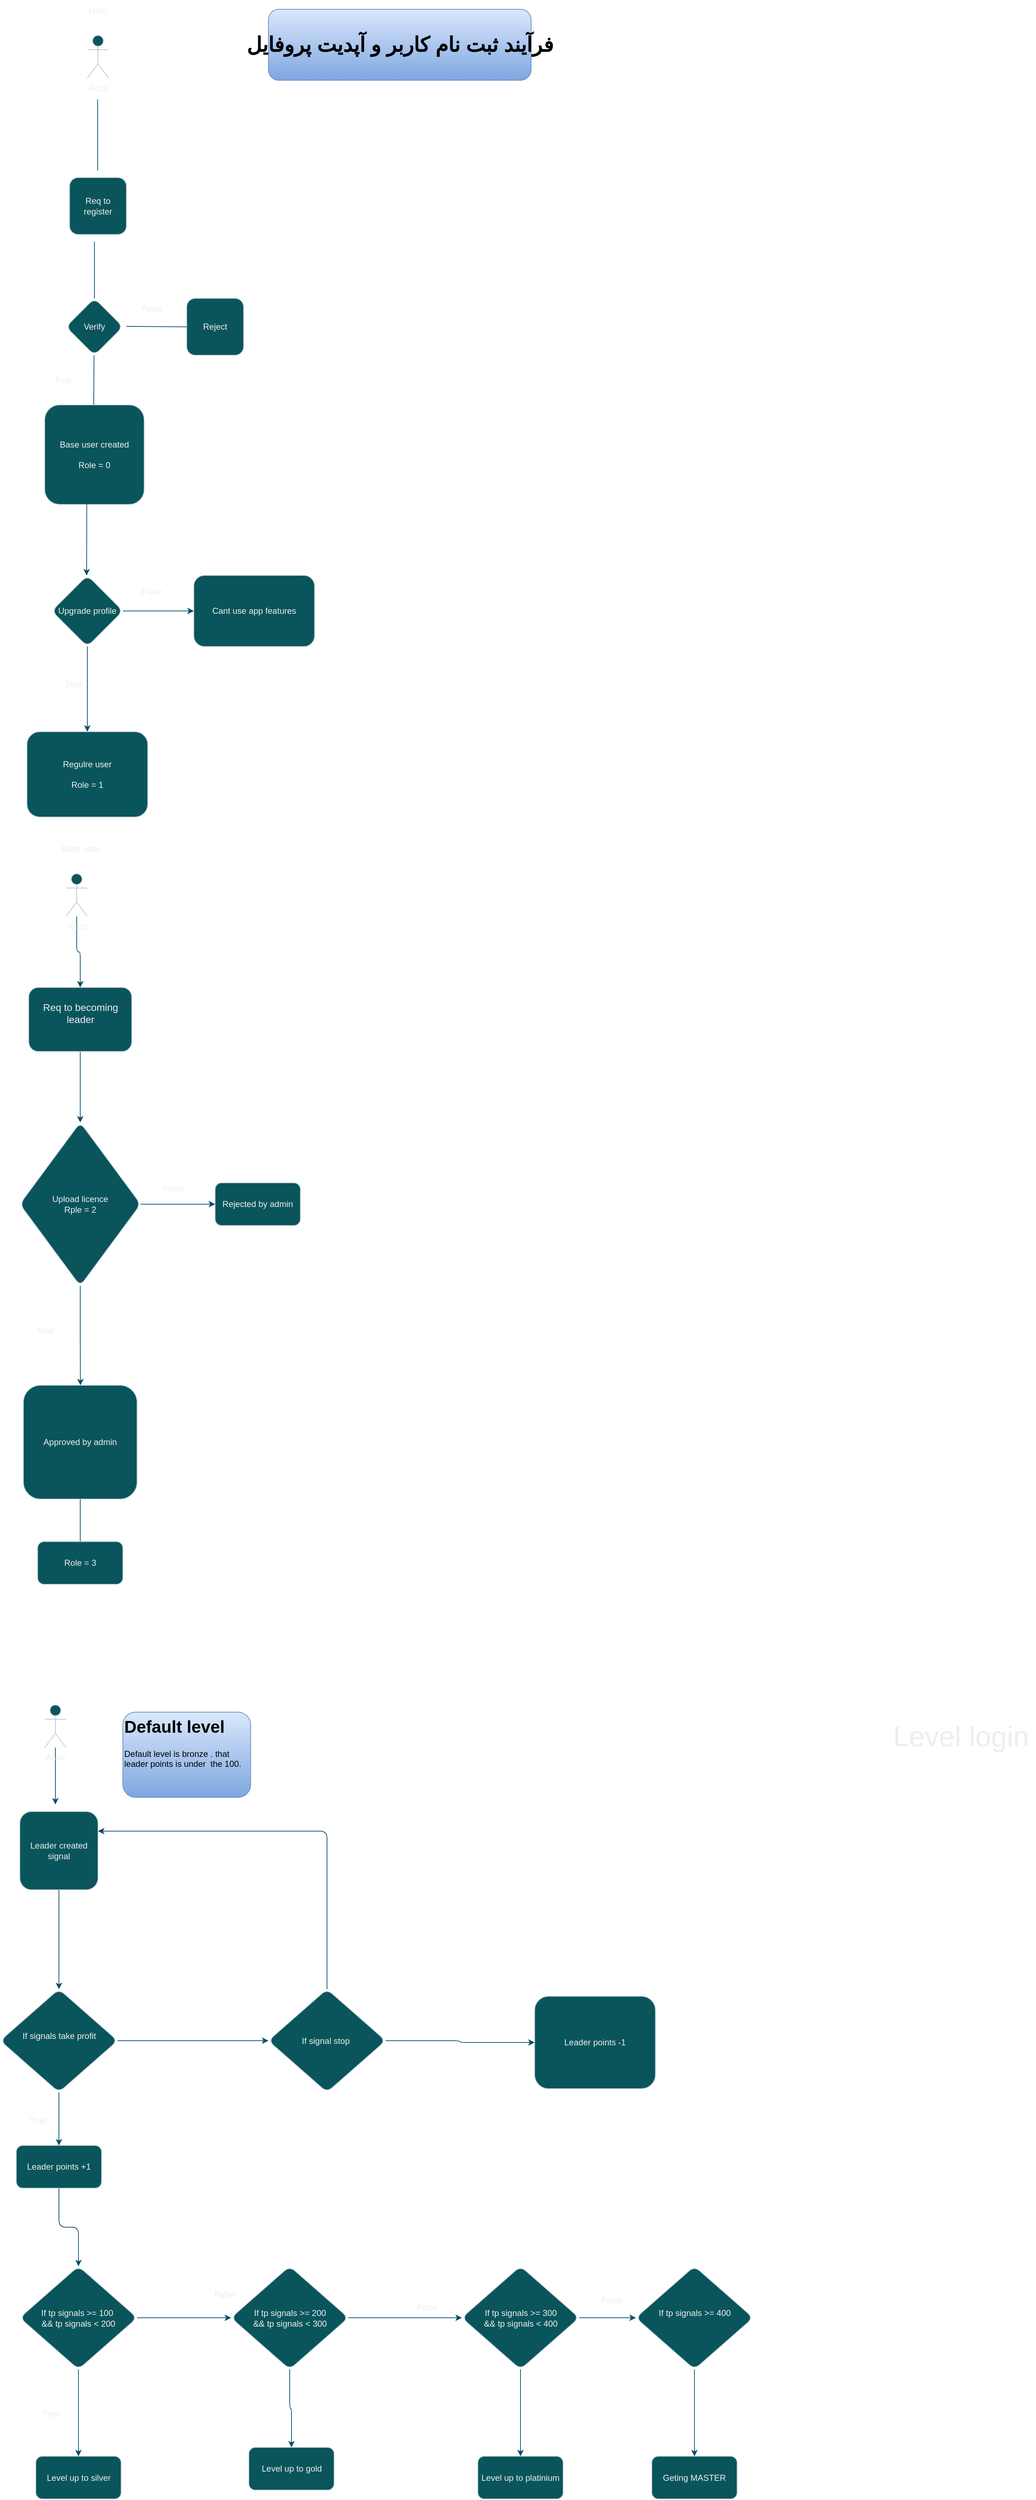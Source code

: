 <mxfile version="24.7.4">
  <diagram name="Page-1" id="WgMibuZ7lyxVTRK7wOBl">
    <mxGraphModel dx="1500" dy="3134" grid="1" gridSize="10" guides="1" tooltips="1" connect="1" arrows="1" fold="1" page="1" pageScale="1" pageWidth="827" pageHeight="1169" math="0" shadow="0">
      <root>
        <mxCell id="0" />
        <mxCell id="1" parent="0" />
        <mxCell id="maiO7BvK5R5JNUqTLznV-1" value="Actor" style="shape=umlActor;verticalLabelPosition=bottom;verticalAlign=top;html=1;outlineConnect=0;labelBackgroundColor=none;fillColor=#09555B;strokeColor=#BAC8D3;fontColor=#EEEEEE;rounded=1;" vertex="1" parent="1">
          <mxGeometry x="170" y="-1120" width="30" height="60" as="geometry" />
        </mxCell>
        <mxCell id="maiO7BvK5R5JNUqTLznV-3" value="" style="endArrow=none;html=1;rounded=1;labelBackgroundColor=none;fontColor=default;strokeColor=#0B4D6A;" edge="1" parent="1">
          <mxGeometry width="50" height="50" relative="1" as="geometry">
            <mxPoint x="184.5" y="-930" as="sourcePoint" />
            <mxPoint x="184.5" y="-1030" as="targetPoint" />
          </mxGeometry>
        </mxCell>
        <mxCell id="maiO7BvK5R5JNUqTLznV-4" value="Req to register" style="whiteSpace=wrap;html=1;aspect=fixed;labelBackgroundColor=none;fillColor=#09555B;strokeColor=#BAC8D3;fontColor=#EEEEEE;rounded=1;" vertex="1" parent="1">
          <mxGeometry x="145" y="-920" width="80" height="80" as="geometry" />
        </mxCell>
        <mxCell id="maiO7BvK5R5JNUqTLznV-5" value="" style="endArrow=none;html=1;rounded=1;labelBackgroundColor=none;fontColor=default;strokeColor=#0B4D6A;" edge="1" parent="1">
          <mxGeometry width="50" height="50" relative="1" as="geometry">
            <mxPoint x="180" y="-750" as="sourcePoint" />
            <mxPoint x="180" y="-830" as="targetPoint" />
          </mxGeometry>
        </mxCell>
        <mxCell id="maiO7BvK5R5JNUqTLznV-8" value="Verify" style="rhombus;whiteSpace=wrap;html=1;labelBackgroundColor=none;fillColor=#09555B;strokeColor=#BAC8D3;fontColor=#EEEEEE;rounded=1;" vertex="1" parent="1">
          <mxGeometry x="140" y="-750" width="80" height="80" as="geometry" />
        </mxCell>
        <mxCell id="maiO7BvK5R5JNUqTLznV-10" value="Reject" style="whiteSpace=wrap;html=1;aspect=fixed;labelBackgroundColor=none;fillColor=#09555B;strokeColor=#BAC8D3;fontColor=#EEEEEE;rounded=1;" vertex="1" parent="1">
          <mxGeometry x="310" y="-750" width="80" height="80" as="geometry" />
        </mxCell>
        <mxCell id="maiO7BvK5R5JNUqTLznV-11" value="" style="endArrow=none;html=1;rounded=1;entryX=0;entryY=0.5;entryDx=0;entryDy=0;labelBackgroundColor=none;fontColor=default;strokeColor=#0B4D6A;" edge="1" parent="1" target="maiO7BvK5R5JNUqTLznV-10">
          <mxGeometry width="50" height="50" relative="1" as="geometry">
            <mxPoint x="225" y="-710.59" as="sourcePoint" />
            <mxPoint x="285" y="-710.59" as="targetPoint" />
          </mxGeometry>
        </mxCell>
        <mxCell id="maiO7BvK5R5JNUqTLznV-12" value="False" style="text;html=1;align=center;verticalAlign=middle;resizable=0;points=[];autosize=1;strokeColor=none;fillColor=none;labelBackgroundColor=none;fontColor=#EEEEEE;rounded=1;" vertex="1" parent="1">
          <mxGeometry x="235" y="-750" width="50" height="30" as="geometry" />
        </mxCell>
        <mxCell id="maiO7BvK5R5JNUqTLznV-13" value="" style="endArrow=none;html=1;rounded=1;entryX=0.5;entryY=1;entryDx=0;entryDy=0;labelBackgroundColor=none;fontColor=default;strokeColor=#0B4D6A;" edge="1" parent="1">
          <mxGeometry width="50" height="50" relative="1" as="geometry">
            <mxPoint x="179" y="-600" as="sourcePoint" />
            <mxPoint x="179.41" y="-670" as="targetPoint" />
          </mxGeometry>
        </mxCell>
        <mxCell id="maiO7BvK5R5JNUqTLznV-15" value="True" style="text;html=1;align=center;verticalAlign=middle;resizable=0;points=[];autosize=1;strokeColor=none;fillColor=none;labelBackgroundColor=none;fontColor=#EEEEEE;rounded=1;" vertex="1" parent="1">
          <mxGeometry x="110" y="-650" width="50" height="30" as="geometry" />
        </mxCell>
        <mxCell id="maiO7BvK5R5JNUqTLznV-16" value="User" style="text;html=1;align=center;verticalAlign=middle;resizable=0;points=[];autosize=1;strokeColor=none;fillColor=none;labelBackgroundColor=none;fontColor=#EEEEEE;rounded=1;" vertex="1" parent="1">
          <mxGeometry x="160" y="-1170" width="50" height="30" as="geometry" />
        </mxCell>
        <mxCell id="maiO7BvK5R5JNUqTLznV-18" value="Base user created&lt;br&gt;&lt;br&gt;Role = 0" style="whiteSpace=wrap;html=1;aspect=fixed;labelBackgroundColor=none;fillColor=#09555B;strokeColor=#BAC8D3;fontColor=#EEEEEE;rounded=1;" vertex="1" parent="1">
          <mxGeometry x="110" y="-600" width="140" height="140" as="geometry" />
        </mxCell>
        <mxCell id="maiO7BvK5R5JNUqTLznV-21" style="edgeStyle=orthogonalEdgeStyle;rounded=1;orthogonalLoop=1;jettySize=auto;html=1;labelBackgroundColor=none;fontColor=default;strokeColor=#0B4D6A;" edge="1" parent="1" source="maiO7BvK5R5JNUqTLznV-19">
          <mxGeometry relative="1" as="geometry">
            <mxPoint x="320" y="-310" as="targetPoint" />
          </mxGeometry>
        </mxCell>
        <mxCell id="maiO7BvK5R5JNUqTLznV-26" style="edgeStyle=orthogonalEdgeStyle;rounded=1;orthogonalLoop=1;jettySize=auto;html=1;labelBackgroundColor=none;fontColor=default;strokeColor=#0B4D6A;" edge="1" parent="1" source="maiO7BvK5R5JNUqTLznV-19">
          <mxGeometry relative="1" as="geometry">
            <mxPoint x="170" y="-140" as="targetPoint" />
          </mxGeometry>
        </mxCell>
        <mxCell id="maiO7BvK5R5JNUqTLznV-19" value="Upgrade profile" style="rhombus;whiteSpace=wrap;html=1;labelBackgroundColor=none;fillColor=#09555B;strokeColor=#BAC8D3;fontColor=#EEEEEE;rounded=1;" vertex="1" parent="1">
          <mxGeometry x="120" y="-360" width="100" height="100" as="geometry" />
        </mxCell>
        <mxCell id="maiO7BvK5R5JNUqTLznV-20" value="" style="edgeStyle=none;orthogonalLoop=1;jettySize=auto;html=1;rounded=1;exitX=0.423;exitY=0.992;exitDx=0;exitDy=0;exitPerimeter=0;labelBackgroundColor=none;fontColor=default;strokeColor=#0B4D6A;" edge="1" parent="1" source="maiO7BvK5R5JNUqTLznV-18">
          <mxGeometry width="100" relative="1" as="geometry">
            <mxPoint x="125" y="-420" as="sourcePoint" />
            <mxPoint x="169" y="-360" as="targetPoint" />
            <Array as="points" />
          </mxGeometry>
        </mxCell>
        <mxCell id="maiO7BvK5R5JNUqTLznV-24" value="Cant use app features" style="whiteSpace=wrap;html=1;labelBackgroundColor=none;fillColor=#09555B;strokeColor=#BAC8D3;fontColor=#EEEEEE;rounded=1;" vertex="1" parent="1">
          <mxGeometry x="320" y="-360" width="170" height="100" as="geometry" />
        </mxCell>
        <mxCell id="maiO7BvK5R5JNUqTLznV-25" value="False" style="text;html=1;align=center;verticalAlign=middle;resizable=0;points=[];autosize=1;strokeColor=none;fillColor=none;labelBackgroundColor=none;fontColor=#EEEEEE;rounded=1;" vertex="1" parent="1">
          <mxGeometry x="235" y="-352" width="50" height="30" as="geometry" />
        </mxCell>
        <mxCell id="maiO7BvK5R5JNUqTLznV-28" value="Regulre user&lt;br&gt;&lt;br&gt;Role = 1" style="whiteSpace=wrap;html=1;labelBackgroundColor=none;fillColor=#09555B;strokeColor=#BAC8D3;fontColor=#EEEEEE;rounded=1;" vertex="1" parent="1">
          <mxGeometry x="85" y="-140" width="170" height="120" as="geometry" />
        </mxCell>
        <mxCell id="maiO7BvK5R5JNUqTLznV-29" value="True" style="text;html=1;align=center;verticalAlign=middle;resizable=0;points=[];autosize=1;strokeColor=none;fillColor=none;labelBackgroundColor=none;fontColor=#EEEEEE;rounded=1;" vertex="1" parent="1">
          <mxGeometry x="125" y="-222" width="50" height="30" as="geometry" />
        </mxCell>
        <mxCell id="maiO7BvK5R5JNUqTLznV-31" value="&lt;h2 style=&quot;font-size: 29px;&quot;&gt;فرآیند ثبت نام کاربر و آپدیت پروفایل&lt;/h2&gt;" style="text;html=1;align=center;verticalAlign=middle;resizable=0;points=[];autosize=1;strokeColor=#6c8ebf;fillColor=#dae8fc;fontSize=29;labelBackgroundColor=none;rounded=1;gradientColor=#7ea6e0;" vertex="1" parent="1">
          <mxGeometry x="425" y="-1157" width="370" height="100" as="geometry" />
        </mxCell>
        <mxCell id="maiO7BvK5R5JNUqTLznV-35" style="edgeStyle=orthogonalEdgeStyle;rounded=1;orthogonalLoop=1;jettySize=auto;html=1;labelBackgroundColor=none;fontColor=default;strokeColor=#0B4D6A;" edge="1" parent="1" source="maiO7BvK5R5JNUqTLznV-32" target="maiO7BvK5R5JNUqTLznV-36">
          <mxGeometry relative="1" as="geometry">
            <mxPoint x="155" y="240" as="targetPoint" />
          </mxGeometry>
        </mxCell>
        <mxCell id="maiO7BvK5R5JNUqTLznV-32" value="Actor" style="shape=umlActor;verticalLabelPosition=bottom;verticalAlign=top;html=1;outlineConnect=0;labelBackgroundColor=none;fillColor=#09555B;strokeColor=#BAC8D3;fontColor=#EEEEEE;rounded=1;" vertex="1" parent="1">
          <mxGeometry x="140" y="60" width="30" height="60" as="geometry" />
        </mxCell>
        <mxCell id="maiO7BvK5R5JNUqTLznV-34" value="Base user" style="text;html=1;align=center;verticalAlign=middle;resizable=0;points=[];autosize=1;strokeColor=none;fillColor=none;labelBackgroundColor=none;fontColor=#EEEEEE;rounded=1;" vertex="1" parent="1">
          <mxGeometry x="120" y="10" width="80" height="30" as="geometry" />
        </mxCell>
        <mxCell id="maiO7BvK5R5JNUqTLznV-37" style="edgeStyle=orthogonalEdgeStyle;rounded=1;orthogonalLoop=1;jettySize=auto;html=1;labelBackgroundColor=none;fontColor=default;strokeColor=#0B4D6A;" edge="1" parent="1" source="maiO7BvK5R5JNUqTLznV-36" target="maiO7BvK5R5JNUqTLznV-38">
          <mxGeometry relative="1" as="geometry">
            <mxPoint x="160" y="430" as="targetPoint" />
          </mxGeometry>
        </mxCell>
        <mxCell id="maiO7BvK5R5JNUqTLznV-36" value="Req to becoming leader&lt;div&gt;&lt;br/&gt;&lt;/div&gt;" style="rounded=1;whiteSpace=wrap;html=1;fontSize=14;labelBackgroundColor=none;fillColor=#09555B;strokeColor=#BAC8D3;fontColor=#EEEEEE;" vertex="1" parent="1">
          <mxGeometry x="87.5" y="220" width="145" height="90" as="geometry" />
        </mxCell>
        <mxCell id="maiO7BvK5R5JNUqTLznV-40" value="" style="edgeStyle=orthogonalEdgeStyle;rounded=1;orthogonalLoop=1;jettySize=auto;html=1;labelBackgroundColor=none;fontColor=default;strokeColor=#0B4D6A;" edge="1" parent="1" source="maiO7BvK5R5JNUqTLznV-38" target="maiO7BvK5R5JNUqTLznV-39">
          <mxGeometry relative="1" as="geometry" />
        </mxCell>
        <mxCell id="maiO7BvK5R5JNUqTLznV-42" style="edgeStyle=orthogonalEdgeStyle;rounded=1;orthogonalLoop=1;jettySize=auto;html=1;exitX=0.5;exitY=1;exitDx=0;exitDy=0;labelBackgroundColor=none;fontColor=default;strokeColor=#0B4D6A;" edge="1" parent="1" source="maiO7BvK5R5JNUqTLznV-38">
          <mxGeometry relative="1" as="geometry">
            <mxPoint x="160.263" y="780" as="targetPoint" />
          </mxGeometry>
        </mxCell>
        <mxCell id="maiO7BvK5R5JNUqTLznV-38" value="Upload licence&lt;div&gt;Rple = 2&lt;/div&gt;" style="rhombus;whiteSpace=wrap;html=1;labelBackgroundColor=none;fillColor=#09555B;strokeColor=#BAC8D3;fontColor=#EEEEEE;rounded=1;" vertex="1" parent="1">
          <mxGeometry x="75" y="410" width="170" height="230" as="geometry" />
        </mxCell>
        <mxCell id="maiO7BvK5R5JNUqTLznV-39" value="Rejected by admin" style="whiteSpace=wrap;html=1;labelBackgroundColor=none;fillColor=#09555B;strokeColor=#BAC8D3;fontColor=#EEEEEE;rounded=1;" vertex="1" parent="1">
          <mxGeometry x="350" y="495" width="120" height="60" as="geometry" />
        </mxCell>
        <mxCell id="maiO7BvK5R5JNUqTLznV-41" value="False" style="text;html=1;align=center;verticalAlign=middle;resizable=0;points=[];autosize=1;strokeColor=none;fillColor=none;labelBackgroundColor=none;fontColor=#EEEEEE;rounded=1;" vertex="1" parent="1">
          <mxGeometry x="265" y="488" width="50" height="30" as="geometry" />
        </mxCell>
        <mxCell id="maiO7BvK5R5JNUqTLznV-43" value="True" style="text;html=1;align=center;verticalAlign=middle;resizable=0;points=[];autosize=1;strokeColor=none;fillColor=none;labelBackgroundColor=none;fontColor=#EEEEEE;rounded=1;" vertex="1" parent="1">
          <mxGeometry x="85" y="688" width="50" height="30" as="geometry" />
        </mxCell>
        <mxCell id="maiO7BvK5R5JNUqTLznV-45" style="edgeStyle=orthogonalEdgeStyle;rounded=1;orthogonalLoop=1;jettySize=auto;html=1;labelBackgroundColor=none;fontColor=default;strokeColor=#0B4D6A;" edge="1" parent="1" source="maiO7BvK5R5JNUqTLznV-44">
          <mxGeometry relative="1" as="geometry">
            <mxPoint x="160" y="1030" as="targetPoint" />
          </mxGeometry>
        </mxCell>
        <mxCell id="maiO7BvK5R5JNUqTLznV-44" value="Approved by admin" style="whiteSpace=wrap;html=1;aspect=fixed;labelBackgroundColor=none;fillColor=#09555B;strokeColor=#BAC8D3;fontColor=#EEEEEE;rounded=1;" vertex="1" parent="1">
          <mxGeometry x="80" y="780" width="160" height="160" as="geometry" />
        </mxCell>
        <mxCell id="maiO7BvK5R5JNUqTLznV-47" value="Role = 3" style="whiteSpace=wrap;html=1;labelBackgroundColor=none;fillColor=#09555B;strokeColor=#BAC8D3;fontColor=#EEEEEE;rounded=1;" vertex="1" parent="1">
          <mxGeometry x="100" y="1000" width="120" height="60" as="geometry" />
        </mxCell>
        <mxCell id="maiO7BvK5R5JNUqTLznV-49" style="edgeStyle=orthogonalEdgeStyle;rounded=1;orthogonalLoop=1;jettySize=auto;html=1;labelBackgroundColor=none;fontColor=default;strokeColor=#0B4D6A;" edge="1" parent="1" source="maiO7BvK5R5JNUqTLznV-48">
          <mxGeometry relative="1" as="geometry">
            <mxPoint x="125" y="1370" as="targetPoint" />
          </mxGeometry>
        </mxCell>
        <mxCell id="maiO7BvK5R5JNUqTLznV-48" value="Actor" style="shape=umlActor;verticalLabelPosition=bottom;verticalAlign=top;html=1;outlineConnect=0;labelBackgroundColor=none;fillColor=#09555B;strokeColor=#BAC8D3;fontColor=#EEEEEE;rounded=1;" vertex="1" parent="1">
          <mxGeometry x="110" y="1230" width="30" height="60" as="geometry" />
        </mxCell>
        <mxCell id="maiO7BvK5R5JNUqTLznV-55" value="" style="edgeStyle=orthogonalEdgeStyle;rounded=1;orthogonalLoop=1;jettySize=auto;html=1;labelBackgroundColor=none;fontColor=default;strokeColor=#0B4D6A;" edge="1" parent="1" source="maiO7BvK5R5JNUqTLznV-53" target="maiO7BvK5R5JNUqTLznV-54">
          <mxGeometry relative="1" as="geometry" />
        </mxCell>
        <mxCell id="maiO7BvK5R5JNUqTLznV-53" value="Leader created signal" style="whiteSpace=wrap;html=1;aspect=fixed;labelBackgroundColor=none;fillColor=#09555B;strokeColor=#BAC8D3;fontColor=#EEEEEE;rounded=1;" vertex="1" parent="1">
          <mxGeometry x="75" y="1380" width="110" height="110" as="geometry" />
        </mxCell>
        <mxCell id="maiO7BvK5R5JNUqTLznV-87" value="" style="edgeStyle=orthogonalEdgeStyle;rounded=1;orthogonalLoop=1;jettySize=auto;html=1;labelBackgroundColor=none;strokeColor=#0B4D6A;fontColor=default;" edge="1" parent="1" source="maiO7BvK5R5JNUqTLznV-54" target="maiO7BvK5R5JNUqTLznV-86">
          <mxGeometry relative="1" as="geometry" />
        </mxCell>
        <mxCell id="maiO7BvK5R5JNUqTLznV-91" value="" style="edgeStyle=orthogonalEdgeStyle;rounded=1;orthogonalLoop=1;jettySize=auto;html=1;labelBackgroundColor=none;strokeColor=#0B4D6A;fontColor=default;" edge="1" parent="1" source="maiO7BvK5R5JNUqTLznV-54" target="maiO7BvK5R5JNUqTLznV-90">
          <mxGeometry relative="1" as="geometry" />
        </mxCell>
        <mxCell id="maiO7BvK5R5JNUqTLznV-54" value="If signals take profit&lt;div&gt;&lt;br&gt;&lt;/div&gt;" style="rhombus;whiteSpace=wrap;html=1;labelBackgroundColor=none;fillColor=#09555B;strokeColor=#BAC8D3;fontColor=#EEEEEE;rounded=1;" vertex="1" parent="1">
          <mxGeometry x="47.5" y="1630" width="165" height="145" as="geometry" />
        </mxCell>
        <mxCell id="maiO7BvK5R5JNUqTLznV-66" value="" style="edgeStyle=orthogonalEdgeStyle;rounded=1;orthogonalLoop=1;jettySize=auto;html=1;labelBackgroundColor=none;fontColor=default;strokeColor=#0B4D6A;" edge="1" parent="1" source="maiO7BvK5R5JNUqTLznV-60" target="maiO7BvK5R5JNUqTLznV-65">
          <mxGeometry relative="1" as="geometry" />
        </mxCell>
        <mxCell id="maiO7BvK5R5JNUqTLznV-70" value="" style="edgeStyle=orthogonalEdgeStyle;rounded=1;orthogonalLoop=1;jettySize=auto;html=1;labelBackgroundColor=none;fontColor=default;strokeColor=#0B4D6A;" edge="1" parent="1" source="maiO7BvK5R5JNUqTLznV-60" target="maiO7BvK5R5JNUqTLznV-69">
          <mxGeometry relative="1" as="geometry" />
        </mxCell>
        <mxCell id="maiO7BvK5R5JNUqTLznV-60" value="&lt;div&gt;If tp signals &amp;gt;= 100&amp;nbsp;&lt;br&gt;&amp;amp;&amp;amp; tp signals &amp;lt; 200&lt;/div&gt;" style="rhombus;whiteSpace=wrap;html=1;labelBackgroundColor=none;fillColor=#09555B;strokeColor=#BAC8D3;fontColor=#EEEEEE;rounded=1;" vertex="1" parent="1">
          <mxGeometry x="75" y="2020" width="165" height="145" as="geometry" />
        </mxCell>
        <mxCell id="maiO7BvK5R5JNUqTLznV-62" value="True" style="text;html=1;align=center;verticalAlign=middle;resizable=0;points=[];autosize=1;strokeColor=none;fillColor=none;labelBackgroundColor=none;fontColor=#EEEEEE;rounded=1;" vertex="1" parent="1">
          <mxGeometry x="75" y="1800" width="50" height="30" as="geometry" />
        </mxCell>
        <mxCell id="maiO7BvK5R5JNUqTLznV-64" value="False" style="text;html=1;align=center;verticalAlign=middle;resizable=0;points=[];autosize=1;strokeColor=none;fillColor=none;labelBackgroundColor=none;fontColor=#EEEEEE;rounded=1;" vertex="1" parent="1">
          <mxGeometry x="337.5" y="2045" width="50" height="30" as="geometry" />
        </mxCell>
        <mxCell id="maiO7BvK5R5JNUqTLznV-65" value="Level up to silver" style="whiteSpace=wrap;html=1;labelBackgroundColor=none;fillColor=#09555B;strokeColor=#BAC8D3;fontColor=#EEEEEE;rounded=1;" vertex="1" parent="1">
          <mxGeometry x="97.5" y="2287.5" width="120" height="60" as="geometry" />
        </mxCell>
        <mxCell id="maiO7BvK5R5JNUqTLznV-67" value="True" style="text;html=1;align=center;verticalAlign=middle;resizable=0;points=[];autosize=1;strokeColor=none;fillColor=none;labelBackgroundColor=none;fontColor=#EEEEEE;rounded=1;" vertex="1" parent="1">
          <mxGeometry x="92.5" y="2213" width="50" height="30" as="geometry" />
        </mxCell>
        <mxCell id="maiO7BvK5R5JNUqTLznV-68" value="&lt;h1 style=&quot;margin-top: 0px;&quot;&gt;Default level&lt;/h1&gt;&lt;p&gt;Default level is bronze . that leader points is under&amp;nbsp; the 100.&lt;/p&gt;" style="text;html=1;whiteSpace=wrap;overflow=hidden;rounded=1;labelBackgroundColor=none;fillColor=#dae8fc;gradientColor=#7ea6e0;strokeColor=#6c8ebf;" vertex="1" parent="1">
          <mxGeometry x="220" y="1240" width="180" height="120" as="geometry" />
        </mxCell>
        <mxCell id="maiO7BvK5R5JNUqTLznV-72" value="" style="edgeStyle=orthogonalEdgeStyle;rounded=1;orthogonalLoop=1;jettySize=auto;html=1;labelBackgroundColor=none;fontColor=default;strokeColor=#0B4D6A;" edge="1" parent="1" source="maiO7BvK5R5JNUqTLznV-69" target="maiO7BvK5R5JNUqTLznV-71">
          <mxGeometry relative="1" as="geometry" />
        </mxCell>
        <mxCell id="maiO7BvK5R5JNUqTLznV-74" value="" style="edgeStyle=orthogonalEdgeStyle;rounded=1;orthogonalLoop=1;jettySize=auto;html=1;labelBackgroundColor=none;fontColor=default;strokeColor=#0B4D6A;" edge="1" parent="1" source="maiO7BvK5R5JNUqTLznV-69" target="maiO7BvK5R5JNUqTLznV-73">
          <mxGeometry relative="1" as="geometry" />
        </mxCell>
        <mxCell id="maiO7BvK5R5JNUqTLznV-69" value="&lt;div&gt;If tp signals &amp;gt;= 200&lt;br&gt;&amp;amp;&amp;amp; tp signals &amp;lt; 300&lt;/div&gt;" style="rhombus;whiteSpace=wrap;html=1;labelBackgroundColor=none;fillColor=#09555B;strokeColor=#BAC8D3;fontColor=#EEEEEE;rounded=1;" vertex="1" parent="1">
          <mxGeometry x="372.5" y="2020" width="165" height="145" as="geometry" />
        </mxCell>
        <mxCell id="maiO7BvK5R5JNUqTLznV-71" value="Level up to gold" style="whiteSpace=wrap;html=1;labelBackgroundColor=none;fillColor=#09555B;strokeColor=#BAC8D3;fontColor=#EEEEEE;rounded=1;" vertex="1" parent="1">
          <mxGeometry x="397.5" y="2275" width="120" height="60" as="geometry" />
        </mxCell>
        <mxCell id="maiO7BvK5R5JNUqTLznV-76" value="" style="edgeStyle=orthogonalEdgeStyle;rounded=1;orthogonalLoop=1;jettySize=auto;html=1;labelBackgroundColor=none;fontColor=default;strokeColor=#0B4D6A;" edge="1" parent="1" source="maiO7BvK5R5JNUqTLznV-73" target="maiO7BvK5R5JNUqTLznV-75">
          <mxGeometry relative="1" as="geometry" />
        </mxCell>
        <mxCell id="maiO7BvK5R5JNUqTLznV-78" value="" style="edgeStyle=orthogonalEdgeStyle;rounded=1;orthogonalLoop=1;jettySize=auto;html=1;labelBackgroundColor=none;fontColor=default;strokeColor=#0B4D6A;" edge="1" parent="1" source="maiO7BvK5R5JNUqTLznV-73" target="maiO7BvK5R5JNUqTLznV-77">
          <mxGeometry relative="1" as="geometry" />
        </mxCell>
        <mxCell id="maiO7BvK5R5JNUqTLznV-73" value="&lt;div&gt;If tp signals &amp;gt;= 300&lt;br&gt;&amp;amp;&amp;amp; tp signals &amp;lt; 400&lt;/div&gt;" style="rhombus;whiteSpace=wrap;html=1;labelBackgroundColor=none;fillColor=#09555B;strokeColor=#BAC8D3;fontColor=#EEEEEE;rounded=1;" vertex="1" parent="1">
          <mxGeometry x="697.5" y="2020" width="165" height="145" as="geometry" />
        </mxCell>
        <mxCell id="maiO7BvK5R5JNUqTLznV-75" value="Level up to platinium" style="whiteSpace=wrap;html=1;labelBackgroundColor=none;fillColor=#09555B;strokeColor=#BAC8D3;fontColor=#EEEEEE;rounded=1;" vertex="1" parent="1">
          <mxGeometry x="720" y="2287.5" width="120" height="60" as="geometry" />
        </mxCell>
        <mxCell id="maiO7BvK5R5JNUqTLznV-82" value="" style="edgeStyle=orthogonalEdgeStyle;rounded=1;orthogonalLoop=1;jettySize=auto;html=1;labelBackgroundColor=none;fontColor=default;strokeColor=#0B4D6A;" edge="1" parent="1" source="maiO7BvK5R5JNUqTLznV-77" target="maiO7BvK5R5JNUqTLznV-81">
          <mxGeometry relative="1" as="geometry" />
        </mxCell>
        <mxCell id="maiO7BvK5R5JNUqTLznV-77" value="If tp signals &amp;gt;= 400&lt;div&gt;&lt;br/&gt;&lt;/div&gt;" style="rhombus;whiteSpace=wrap;html=1;labelBackgroundColor=none;fillColor=#09555B;strokeColor=#BAC8D3;fontColor=#EEEEEE;rounded=1;" vertex="1" parent="1">
          <mxGeometry x="942.5" y="2020" width="165" height="145" as="geometry" />
        </mxCell>
        <mxCell id="maiO7BvK5R5JNUqTLznV-79" value="False" style="text;html=1;align=center;verticalAlign=middle;resizable=0;points=[];autosize=1;strokeColor=none;fillColor=none;labelBackgroundColor=none;fontColor=#EEEEEE;rounded=1;" vertex="1" parent="1">
          <mxGeometry x="622.5" y="2063" width="50" height="30" as="geometry" />
        </mxCell>
        <mxCell id="maiO7BvK5R5JNUqTLznV-80" value="False" style="text;html=1;align=center;verticalAlign=middle;resizable=0;points=[];autosize=1;strokeColor=none;fillColor=none;labelBackgroundColor=none;fontColor=#EEEEEE;rounded=1;" vertex="1" parent="1">
          <mxGeometry x="882.5" y="2053" width="50" height="30" as="geometry" />
        </mxCell>
        <mxCell id="maiO7BvK5R5JNUqTLznV-81" value="Geting MASTER" style="whiteSpace=wrap;html=1;labelBackgroundColor=none;fillColor=#09555B;strokeColor=#BAC8D3;fontColor=#EEEEEE;rounded=1;" vertex="1" parent="1">
          <mxGeometry x="965" y="2287.5" width="120" height="60" as="geometry" />
        </mxCell>
        <mxCell id="maiO7BvK5R5JNUqTLznV-83" value="Level login" style="text;html=1;align=center;verticalAlign=middle;resizable=0;points=[];autosize=1;strokeColor=none;fillColor=none;fontSize=40;labelBackgroundColor=none;fontColor=#EEEEEE;rounded=1;" vertex="1" parent="1">
          <mxGeometry x="1295" y="1243" width="210" height="60" as="geometry" />
        </mxCell>
        <mxCell id="maiO7BvK5R5JNUqTLznV-88" style="edgeStyle=orthogonalEdgeStyle;rounded=1;orthogonalLoop=1;jettySize=auto;html=1;entryX=0.5;entryY=0;entryDx=0;entryDy=0;labelBackgroundColor=none;strokeColor=#0B4D6A;fontColor=default;" edge="1" parent="1" source="maiO7BvK5R5JNUqTLznV-86" target="maiO7BvK5R5JNUqTLznV-60">
          <mxGeometry relative="1" as="geometry" />
        </mxCell>
        <mxCell id="maiO7BvK5R5JNUqTLznV-86" value="Leader points +1" style="whiteSpace=wrap;html=1;labelBackgroundColor=none;fillColor=#09555B;strokeColor=#BAC8D3;fontColor=#EEEEEE;rounded=1;" vertex="1" parent="1">
          <mxGeometry x="70" y="1850" width="120" height="60" as="geometry" />
        </mxCell>
        <mxCell id="maiO7BvK5R5JNUqTLznV-94" style="edgeStyle=orthogonalEdgeStyle;rounded=1;orthogonalLoop=1;jettySize=auto;html=1;exitX=0.5;exitY=0;exitDx=0;exitDy=0;entryX=1;entryY=0.25;entryDx=0;entryDy=0;labelBackgroundColor=none;strokeColor=#0B4D6A;fontColor=default;" edge="1" parent="1" source="maiO7BvK5R5JNUqTLznV-90" target="maiO7BvK5R5JNUqTLznV-53">
          <mxGeometry relative="1" as="geometry" />
        </mxCell>
        <mxCell id="maiO7BvK5R5JNUqTLznV-96" value="" style="edgeStyle=orthogonalEdgeStyle;rounded=1;orthogonalLoop=1;jettySize=auto;html=1;labelBackgroundColor=none;strokeColor=#0B4D6A;fontColor=default;" edge="1" parent="1" source="maiO7BvK5R5JNUqTLznV-90" target="maiO7BvK5R5JNUqTLznV-95">
          <mxGeometry relative="1" as="geometry" />
        </mxCell>
        <mxCell id="maiO7BvK5R5JNUqTLznV-90" value="If signal stop&amp;nbsp;" style="rhombus;whiteSpace=wrap;html=1;labelBackgroundColor=none;fillColor=#09555B;strokeColor=#BAC8D3;fontColor=#EEEEEE;rounded=1;" vertex="1" parent="1">
          <mxGeometry x="425" y="1630" width="165" height="145" as="geometry" />
        </mxCell>
        <mxCell id="maiO7BvK5R5JNUqTLznV-95" value="Leader points -1" style="whiteSpace=wrap;html=1;labelBackgroundColor=none;fillColor=#09555B;strokeColor=#BAC8D3;fontColor=#EEEEEE;rounded=1;" vertex="1" parent="1">
          <mxGeometry x="800" y="1640" width="170" height="130" as="geometry" />
        </mxCell>
      </root>
    </mxGraphModel>
  </diagram>
</mxfile>
